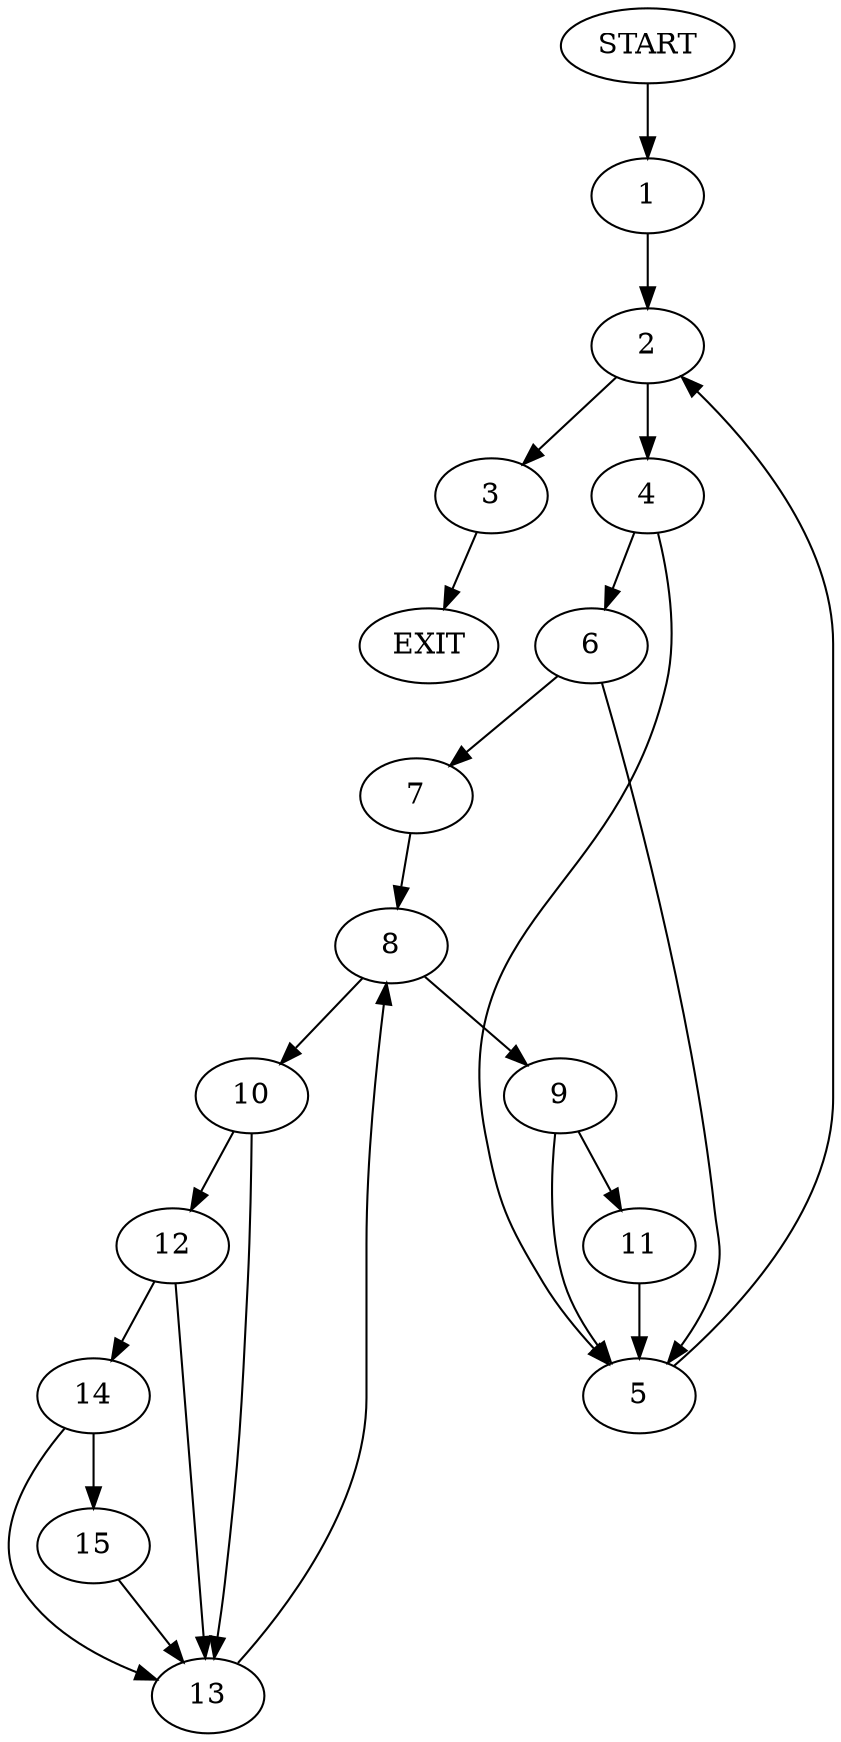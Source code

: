 digraph {
0 [label="START"]
16 [label="EXIT"]
0 -> 1
1 -> 2
2 -> 3
2 -> 4
4 -> 5
4 -> 6
3 -> 16
5 -> 2
6 -> 5
6 -> 7
7 -> 8
8 -> 9
8 -> 10
9 -> 5
9 -> 11
10 -> 12
10 -> 13
12 -> 13
12 -> 14
13 -> 8
14 -> 13
14 -> 15
15 -> 13
11 -> 5
}
